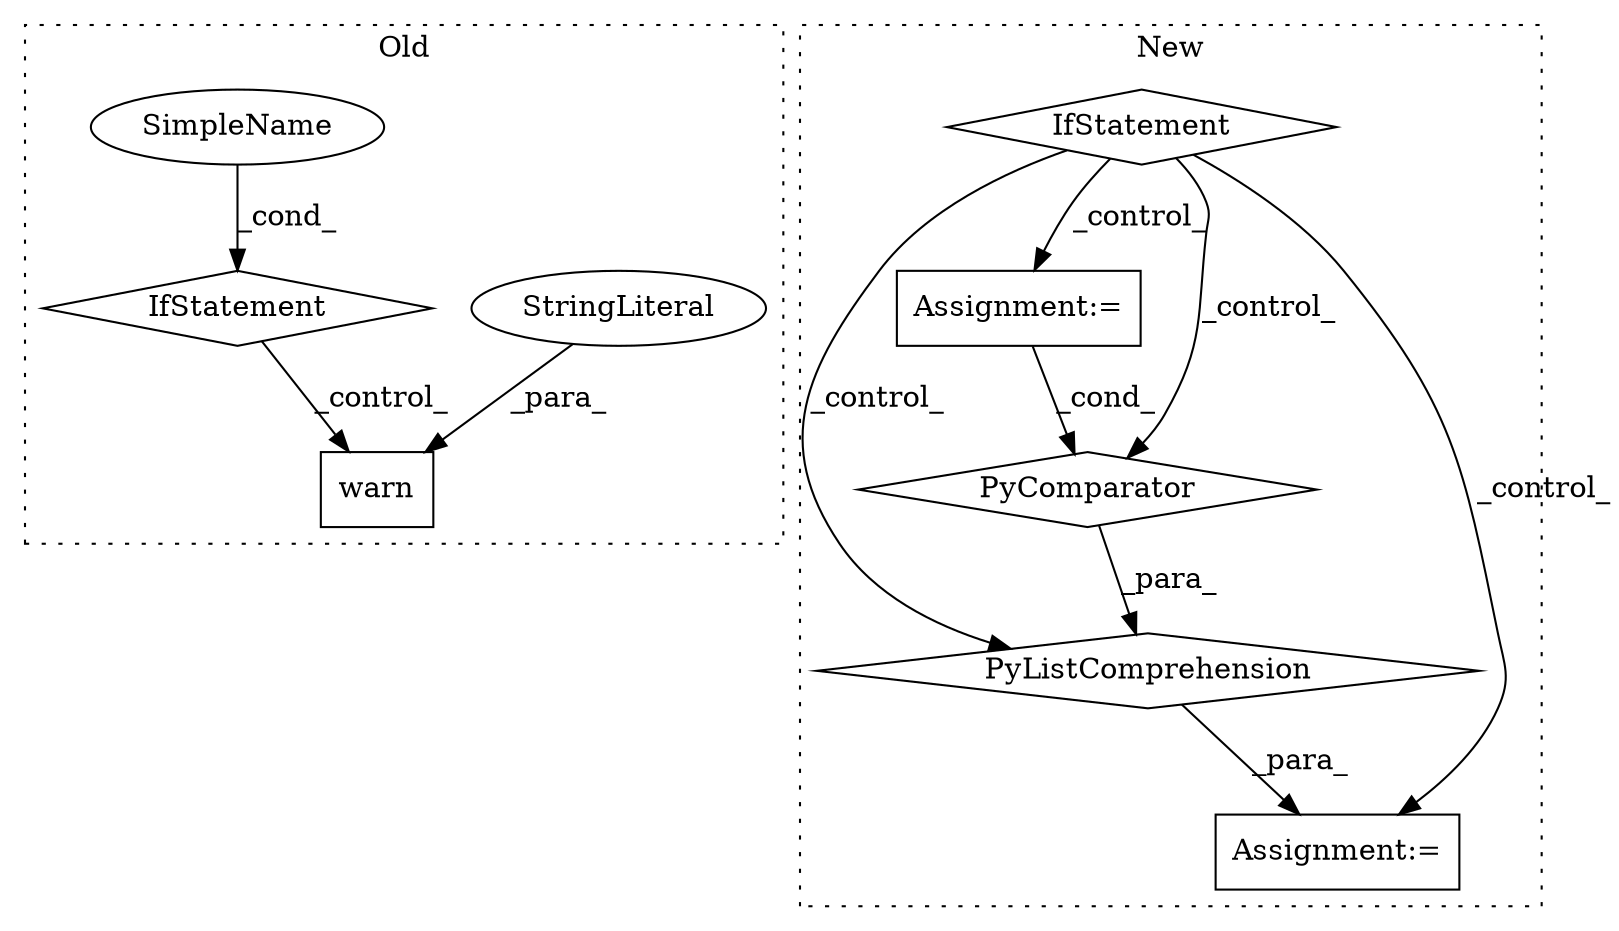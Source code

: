 digraph G {
subgraph cluster0 {
1 [label="warn" a="32" s="2258,2333" l="5,1" shape="box"];
5 [label="StringLiteral" a="45" s="2263" l="70" shape="ellipse"];
8 [label="IfStatement" a="25" s="2228,2246" l="4,2" shape="diamond"];
9 [label="SimpleName" a="42" s="" l="" shape="ellipse"];
label = "Old";
style="dotted";
}
subgraph cluster1 {
2 [label="PyListComprehension" a="109" s="3450" l="137" shape="diamond"];
3 [label="Assignment:=" a="7" s="3524" l="55" shape="box"];
4 [label="PyComparator" a="113" s="3524" l="55" shape="diamond"];
6 [label="Assignment:=" a="7" s="3434" l="16" shape="box"];
7 [label="IfStatement" a="25" s="3377,3416" l="4,2" shape="diamond"];
label = "New";
style="dotted";
}
2 -> 6 [label="_para_"];
3 -> 4 [label="_cond_"];
4 -> 2 [label="_para_"];
5 -> 1 [label="_para_"];
7 -> 4 [label="_control_"];
7 -> 2 [label="_control_"];
7 -> 6 [label="_control_"];
7 -> 3 [label="_control_"];
8 -> 1 [label="_control_"];
9 -> 8 [label="_cond_"];
}